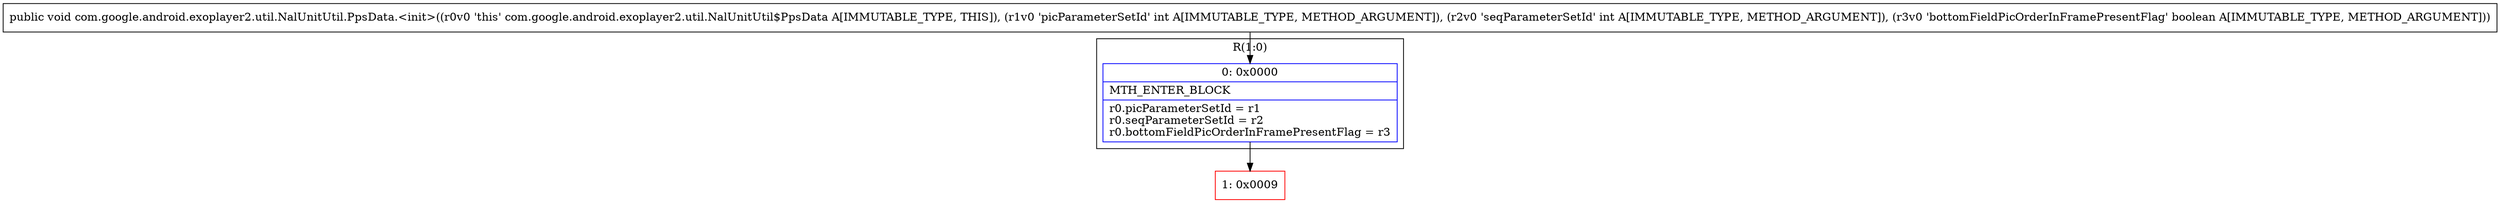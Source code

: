 digraph "CFG forcom.google.android.exoplayer2.util.NalUnitUtil.PpsData.\<init\>(IIZ)V" {
subgraph cluster_Region_188573992 {
label = "R(1:0)";
node [shape=record,color=blue];
Node_0 [shape=record,label="{0\:\ 0x0000|MTH_ENTER_BLOCK\l|r0.picParameterSetId = r1\lr0.seqParameterSetId = r2\lr0.bottomFieldPicOrderInFramePresentFlag = r3\l}"];
}
Node_1 [shape=record,color=red,label="{1\:\ 0x0009}"];
MethodNode[shape=record,label="{public void com.google.android.exoplayer2.util.NalUnitUtil.PpsData.\<init\>((r0v0 'this' com.google.android.exoplayer2.util.NalUnitUtil$PpsData A[IMMUTABLE_TYPE, THIS]), (r1v0 'picParameterSetId' int A[IMMUTABLE_TYPE, METHOD_ARGUMENT]), (r2v0 'seqParameterSetId' int A[IMMUTABLE_TYPE, METHOD_ARGUMENT]), (r3v0 'bottomFieldPicOrderInFramePresentFlag' boolean A[IMMUTABLE_TYPE, METHOD_ARGUMENT])) }"];
MethodNode -> Node_0;
Node_0 -> Node_1;
}

